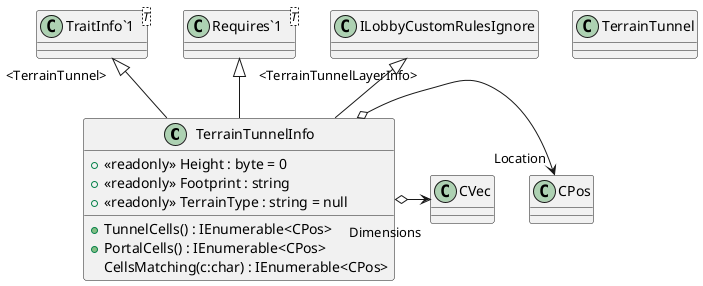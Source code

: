 @startuml
class TerrainTunnelInfo {
    + <<readonly>> Height : byte = 0
    + <<readonly>> Footprint : string
    + <<readonly>> TerrainType : string = null
    + TunnelCells() : IEnumerable<CPos>
    + PortalCells() : IEnumerable<CPos>
    CellsMatching(c:char) : IEnumerable<CPos>
}
class TerrainTunnel {
}
class "TraitInfo`1"<T> {
}
class "Requires`1"<T> {
}
"TraitInfo`1" "<TerrainTunnel>" <|-- TerrainTunnelInfo
"Requires`1" "<TerrainTunnelLayerInfo>" <|-- TerrainTunnelInfo
ILobbyCustomRulesIgnore <|-- TerrainTunnelInfo
TerrainTunnelInfo o-> "Location" CPos
TerrainTunnelInfo o-> "Dimensions" CVec
@enduml
